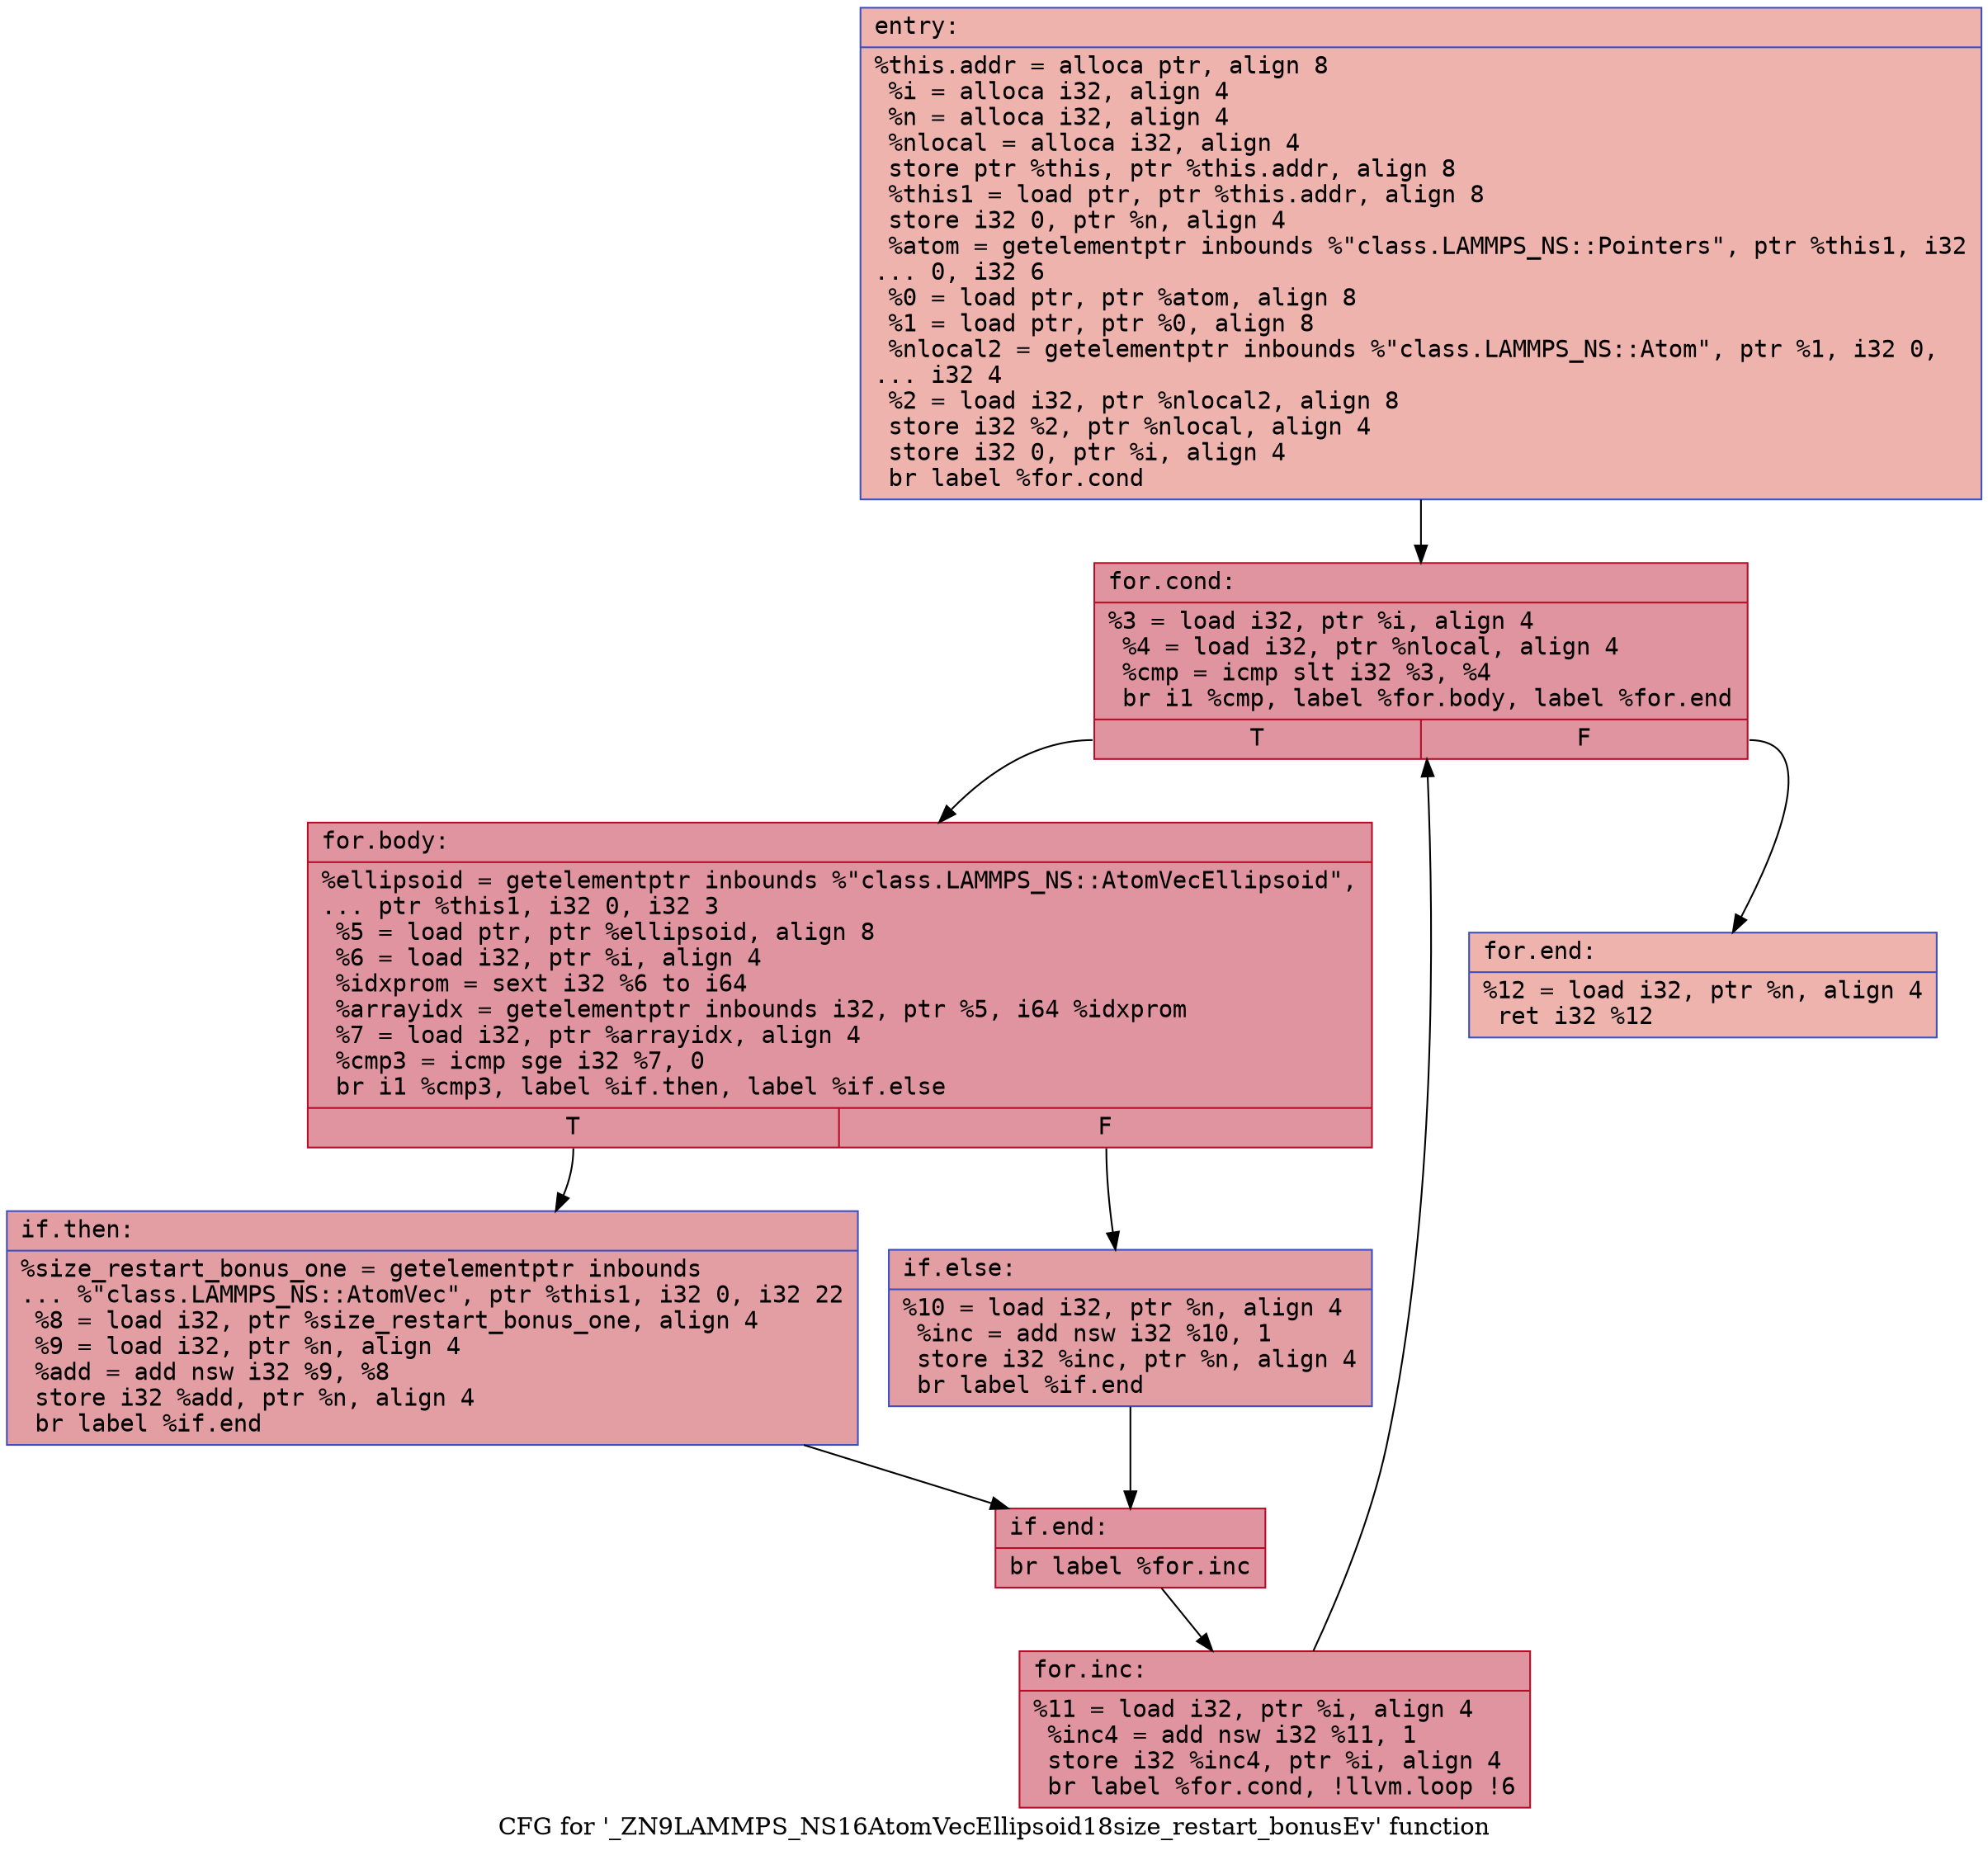 digraph "CFG for '_ZN9LAMMPS_NS16AtomVecEllipsoid18size_restart_bonusEv' function" {
	label="CFG for '_ZN9LAMMPS_NS16AtomVecEllipsoid18size_restart_bonusEv' function";

	Node0x556728d95150 [shape=record,color="#3d50c3ff", style=filled, fillcolor="#d6524470" fontname="Courier",label="{entry:\l|  %this.addr = alloca ptr, align 8\l  %i = alloca i32, align 4\l  %n = alloca i32, align 4\l  %nlocal = alloca i32, align 4\l  store ptr %this, ptr %this.addr, align 8\l  %this1 = load ptr, ptr %this.addr, align 8\l  store i32 0, ptr %n, align 4\l  %atom = getelementptr inbounds %\"class.LAMMPS_NS::Pointers\", ptr %this1, i32\l... 0, i32 6\l  %0 = load ptr, ptr %atom, align 8\l  %1 = load ptr, ptr %0, align 8\l  %nlocal2 = getelementptr inbounds %\"class.LAMMPS_NS::Atom\", ptr %1, i32 0,\l... i32 4\l  %2 = load i32, ptr %nlocal2, align 8\l  store i32 %2, ptr %nlocal, align 4\l  store i32 0, ptr %i, align 4\l  br label %for.cond\l}"];
	Node0x556728d95150 -> Node0x556728d959f0[tooltip="entry -> for.cond\nProbability 100.00%" ];
	Node0x556728d959f0 [shape=record,color="#b70d28ff", style=filled, fillcolor="#b70d2870" fontname="Courier",label="{for.cond:\l|  %3 = load i32, ptr %i, align 4\l  %4 = load i32, ptr %nlocal, align 4\l  %cmp = icmp slt i32 %3, %4\l  br i1 %cmp, label %for.body, label %for.end\l|{<s0>T|<s1>F}}"];
	Node0x556728d959f0:s0 -> Node0x556728d95c90[tooltip="for.cond -> for.body\nProbability 96.88%" ];
	Node0x556728d959f0:s1 -> Node0x556728d95d10[tooltip="for.cond -> for.end\nProbability 3.12%" ];
	Node0x556728d95c90 [shape=record,color="#b70d28ff", style=filled, fillcolor="#b70d2870" fontname="Courier",label="{for.body:\l|  %ellipsoid = getelementptr inbounds %\"class.LAMMPS_NS::AtomVecEllipsoid\",\l... ptr %this1, i32 0, i32 3\l  %5 = load ptr, ptr %ellipsoid, align 8\l  %6 = load i32, ptr %i, align 4\l  %idxprom = sext i32 %6 to i64\l  %arrayidx = getelementptr inbounds i32, ptr %5, i64 %idxprom\l  %7 = load i32, ptr %arrayidx, align 4\l  %cmp3 = icmp sge i32 %7, 0\l  br i1 %cmp3, label %if.then, label %if.else\l|{<s0>T|<s1>F}}"];
	Node0x556728d95c90:s0 -> Node0x556728d96370[tooltip="for.body -> if.then\nProbability 50.00%" ];
	Node0x556728d95c90:s1 -> Node0x556728d963e0[tooltip="for.body -> if.else\nProbability 50.00%" ];
	Node0x556728d96370 [shape=record,color="#3d50c3ff", style=filled, fillcolor="#be242e70" fontname="Courier",label="{if.then:\l|  %size_restart_bonus_one = getelementptr inbounds\l... %\"class.LAMMPS_NS::AtomVec\", ptr %this1, i32 0, i32 22\l  %8 = load i32, ptr %size_restart_bonus_one, align 4\l  %9 = load i32, ptr %n, align 4\l  %add = add nsw i32 %9, %8\l  store i32 %add, ptr %n, align 4\l  br label %if.end\l}"];
	Node0x556728d96370 -> Node0x556728d968d0[tooltip="if.then -> if.end\nProbability 100.00%" ];
	Node0x556728d963e0 [shape=record,color="#3d50c3ff", style=filled, fillcolor="#be242e70" fontname="Courier",label="{if.else:\l|  %10 = load i32, ptr %n, align 4\l  %inc = add nsw i32 %10, 1\l  store i32 %inc, ptr %n, align 4\l  br label %if.end\l}"];
	Node0x556728d963e0 -> Node0x556728d968d0[tooltip="if.else -> if.end\nProbability 100.00%" ];
	Node0x556728d968d0 [shape=record,color="#b70d28ff", style=filled, fillcolor="#b70d2870" fontname="Courier",label="{if.end:\l|  br label %for.inc\l}"];
	Node0x556728d968d0 -> Node0x556728d96bf0[tooltip="if.end -> for.inc\nProbability 100.00%" ];
	Node0x556728d96bf0 [shape=record,color="#b70d28ff", style=filled, fillcolor="#b70d2870" fontname="Courier",label="{for.inc:\l|  %11 = load i32, ptr %i, align 4\l  %inc4 = add nsw i32 %11, 1\l  store i32 %inc4, ptr %i, align 4\l  br label %for.cond, !llvm.loop !6\l}"];
	Node0x556728d96bf0 -> Node0x556728d959f0[tooltip="for.inc -> for.cond\nProbability 100.00%" ];
	Node0x556728d95d10 [shape=record,color="#3d50c3ff", style=filled, fillcolor="#d6524470" fontname="Courier",label="{for.end:\l|  %12 = load i32, ptr %n, align 4\l  ret i32 %12\l}"];
}
